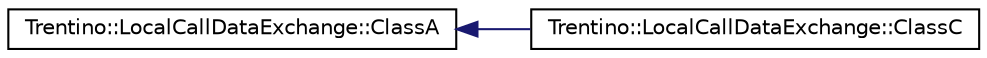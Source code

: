 digraph G
{
  edge [fontname="Helvetica",fontsize="10",labelfontname="Helvetica",labelfontsize="10"];
  node [fontname="Helvetica",fontsize="10",shape=record];
  rankdir="LR";
  Node1 [label="Trentino::LocalCallDataExchange::ClassA",height=0.2,width=0.4,color="black", fillcolor="white", style="filled",URL="$class_trentino_1_1_local_call_data_exchange_1_1_class_a.html",tooltip="simple class with 3 fields haveing standard types"];
  Node1 -> Node2 [dir="back",color="midnightblue",fontsize="10",style="solid",fontname="Helvetica"];
  Node2 [label="Trentino::LocalCallDataExchange::ClassC",height=0.2,width=0.4,color="black", fillcolor="white", style="filled",URL="$class_trentino_1_1_local_call_data_exchange_1_1_class_c.html",tooltip="A class inherinting from a."];
}
